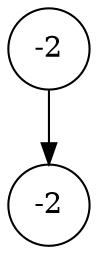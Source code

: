 digraph tree {
	"2339483303120" [label="-2", shape=circle]
	"2339483303552" [label="-2", shape=circle]

	"2339483303120" -> "2339483303552"
}
